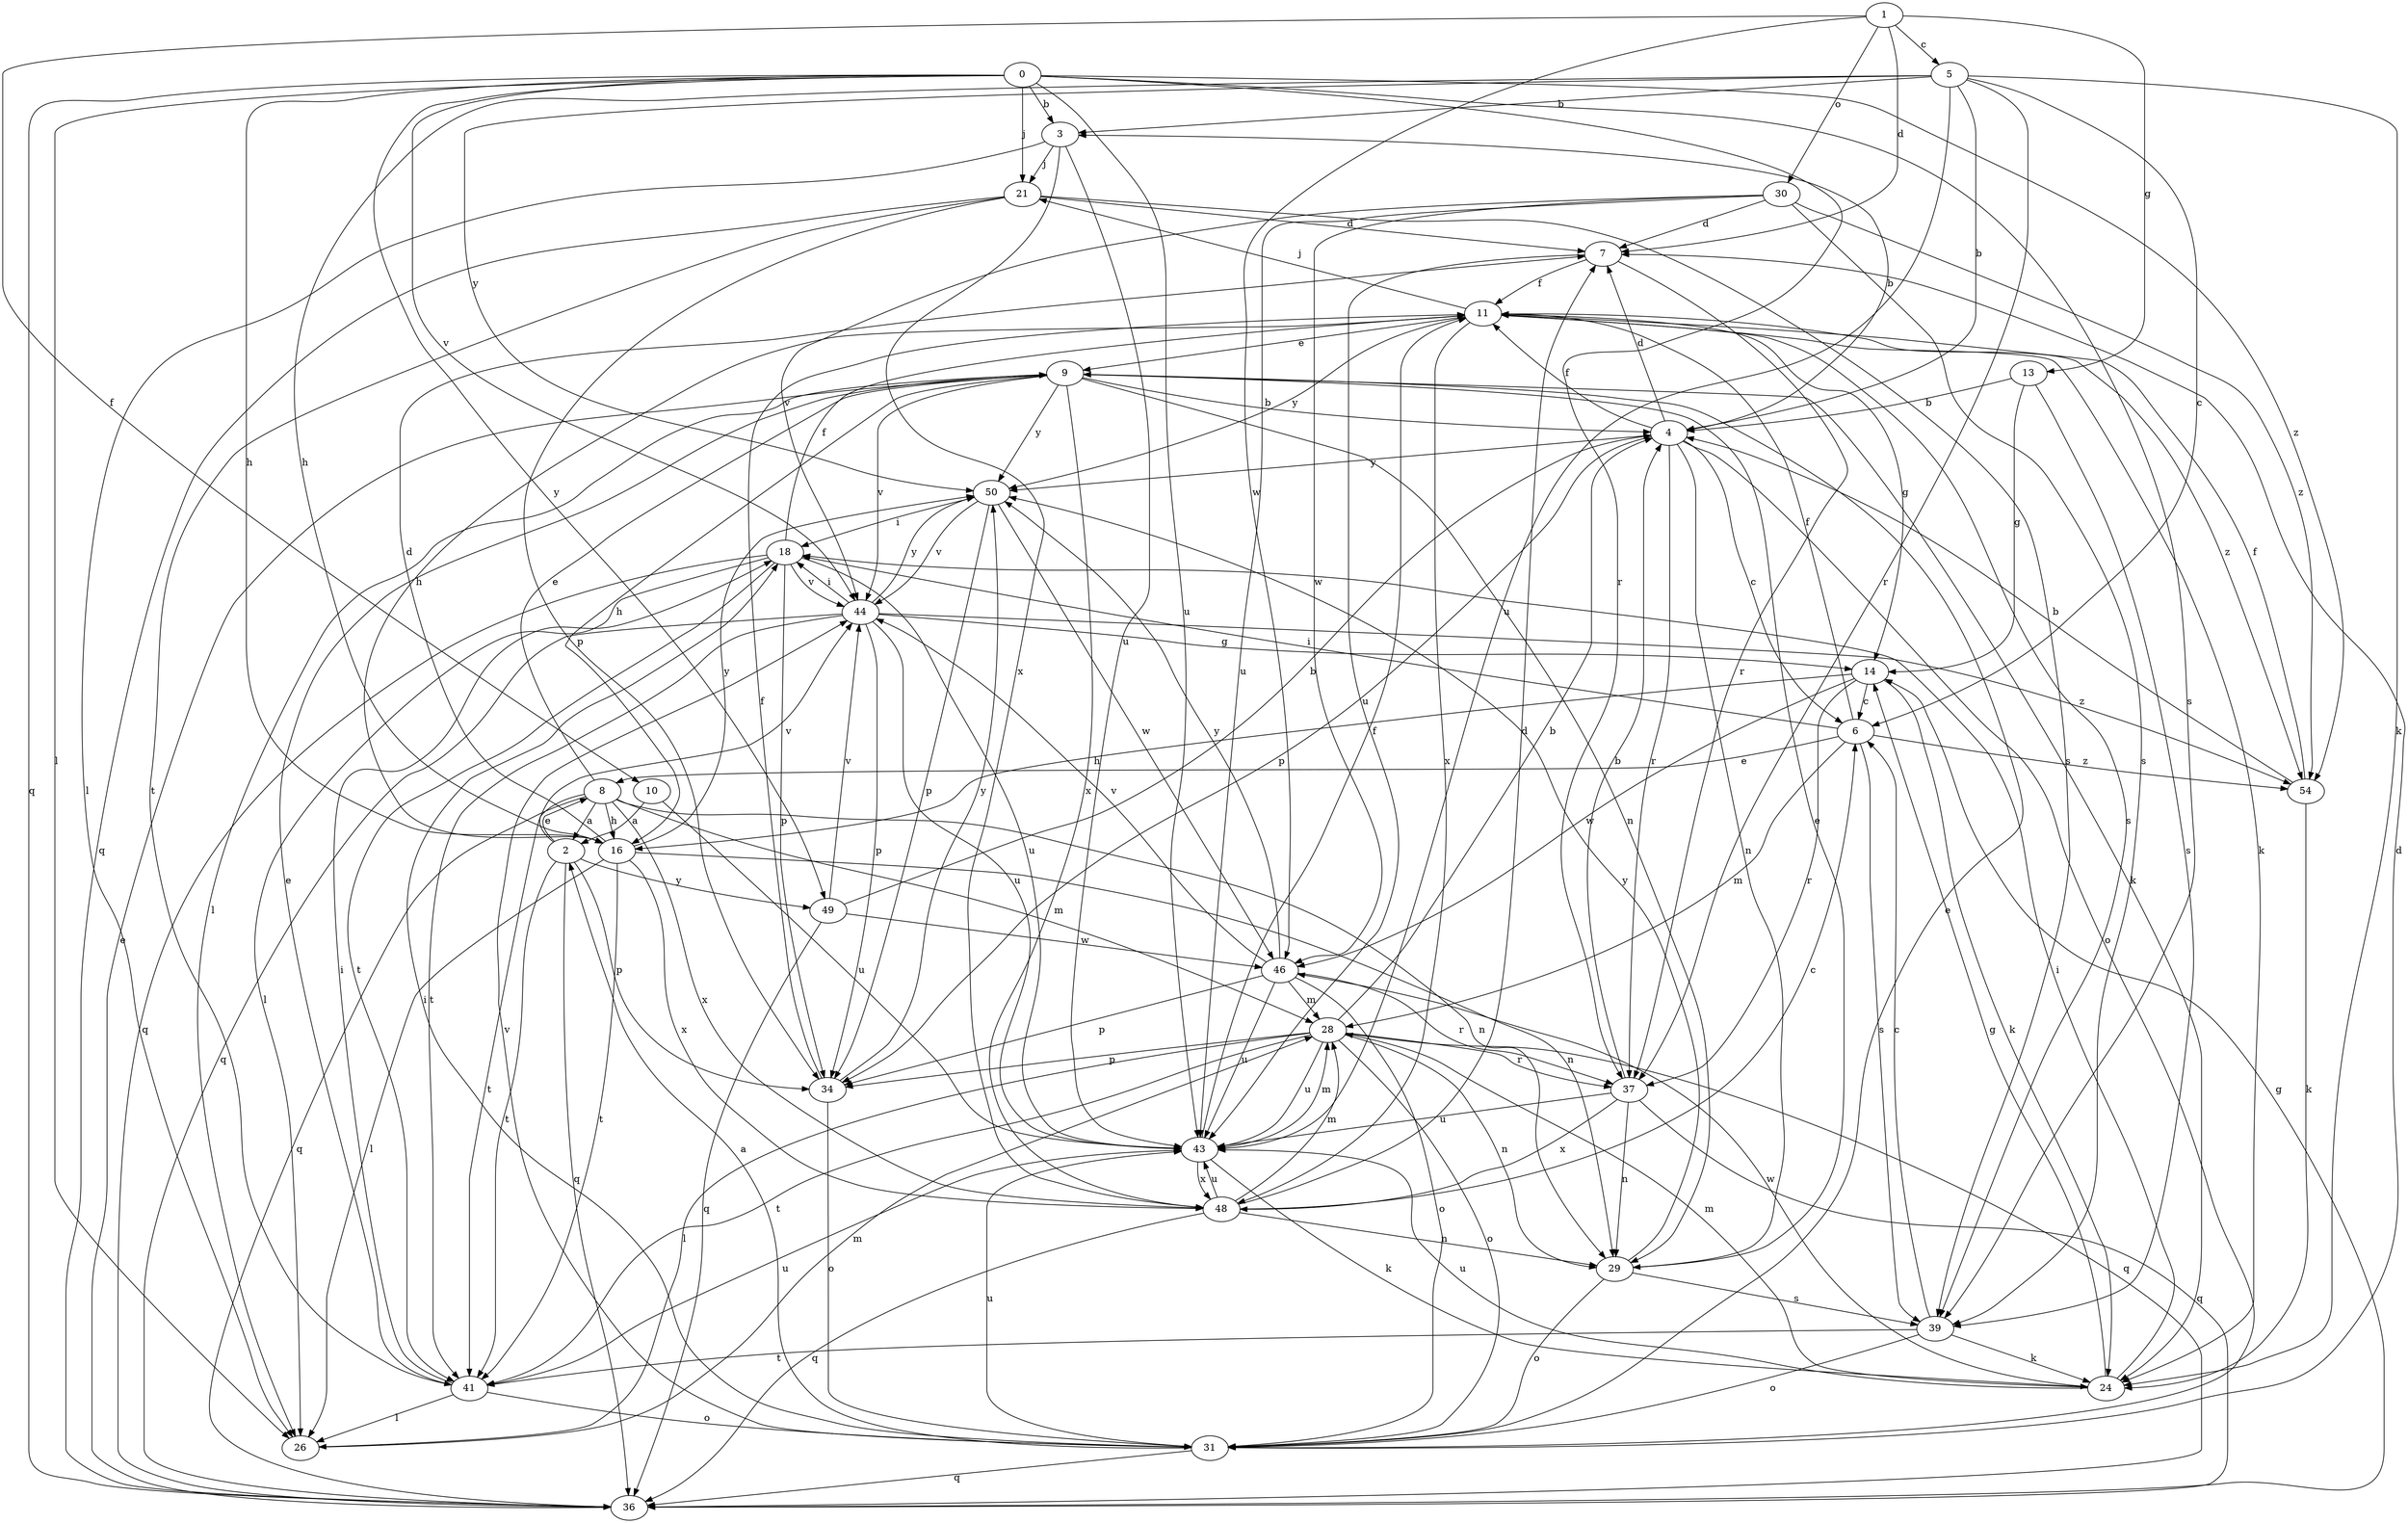 strict digraph  {
0;
1;
2;
3;
4;
5;
6;
7;
8;
9;
10;
11;
13;
14;
16;
18;
21;
24;
26;
28;
29;
30;
31;
34;
36;
37;
39;
41;
43;
44;
46;
48;
49;
50;
54;
0 -> 3  [label=b];
0 -> 16  [label=h];
0 -> 21  [label=j];
0 -> 26  [label=l];
0 -> 36  [label=q];
0 -> 37  [label=r];
0 -> 39  [label=s];
0 -> 43  [label=u];
0 -> 44  [label=v];
0 -> 49  [label=y];
0 -> 54  [label=z];
1 -> 5  [label=c];
1 -> 7  [label=d];
1 -> 10  [label=f];
1 -> 13  [label=g];
1 -> 30  [label=o];
1 -> 46  [label=w];
2 -> 8  [label=e];
2 -> 34  [label=p];
2 -> 36  [label=q];
2 -> 41  [label=t];
2 -> 44  [label=v];
2 -> 49  [label=y];
3 -> 21  [label=j];
3 -> 26  [label=l];
3 -> 43  [label=u];
3 -> 48  [label=x];
4 -> 3  [label=b];
4 -> 6  [label=c];
4 -> 7  [label=d];
4 -> 11  [label=f];
4 -> 29  [label=n];
4 -> 31  [label=o];
4 -> 34  [label=p];
4 -> 37  [label=r];
4 -> 50  [label=y];
5 -> 3  [label=b];
5 -> 4  [label=b];
5 -> 6  [label=c];
5 -> 16  [label=h];
5 -> 24  [label=k];
5 -> 37  [label=r];
5 -> 43  [label=u];
5 -> 50  [label=y];
6 -> 8  [label=e];
6 -> 11  [label=f];
6 -> 18  [label=i];
6 -> 28  [label=m];
6 -> 39  [label=s];
6 -> 54  [label=z];
7 -> 11  [label=f];
7 -> 37  [label=r];
7 -> 43  [label=u];
8 -> 2  [label=a];
8 -> 9  [label=e];
8 -> 16  [label=h];
8 -> 28  [label=m];
8 -> 29  [label=n];
8 -> 36  [label=q];
8 -> 41  [label=t];
8 -> 48  [label=x];
9 -> 4  [label=b];
9 -> 16  [label=h];
9 -> 24  [label=k];
9 -> 26  [label=l];
9 -> 29  [label=n];
9 -> 44  [label=v];
9 -> 48  [label=x];
9 -> 50  [label=y];
10 -> 2  [label=a];
10 -> 43  [label=u];
11 -> 9  [label=e];
11 -> 14  [label=g];
11 -> 16  [label=h];
11 -> 21  [label=j];
11 -> 24  [label=k];
11 -> 39  [label=s];
11 -> 48  [label=x];
11 -> 50  [label=y];
11 -> 54  [label=z];
13 -> 4  [label=b];
13 -> 14  [label=g];
13 -> 39  [label=s];
14 -> 6  [label=c];
14 -> 16  [label=h];
14 -> 24  [label=k];
14 -> 37  [label=r];
14 -> 46  [label=w];
16 -> 7  [label=d];
16 -> 26  [label=l];
16 -> 29  [label=n];
16 -> 41  [label=t];
16 -> 48  [label=x];
16 -> 50  [label=y];
18 -> 11  [label=f];
18 -> 26  [label=l];
18 -> 34  [label=p];
18 -> 36  [label=q];
18 -> 41  [label=t];
18 -> 43  [label=u];
18 -> 44  [label=v];
21 -> 7  [label=d];
21 -> 34  [label=p];
21 -> 36  [label=q];
21 -> 39  [label=s];
21 -> 41  [label=t];
24 -> 14  [label=g];
24 -> 18  [label=i];
24 -> 28  [label=m];
24 -> 43  [label=u];
24 -> 46  [label=w];
26 -> 28  [label=m];
28 -> 4  [label=b];
28 -> 26  [label=l];
28 -> 29  [label=n];
28 -> 31  [label=o];
28 -> 34  [label=p];
28 -> 36  [label=q];
28 -> 37  [label=r];
28 -> 41  [label=t];
28 -> 43  [label=u];
29 -> 9  [label=e];
29 -> 31  [label=o];
29 -> 39  [label=s];
29 -> 50  [label=y];
30 -> 7  [label=d];
30 -> 39  [label=s];
30 -> 43  [label=u];
30 -> 44  [label=v];
30 -> 46  [label=w];
30 -> 54  [label=z];
31 -> 2  [label=a];
31 -> 7  [label=d];
31 -> 9  [label=e];
31 -> 18  [label=i];
31 -> 36  [label=q];
31 -> 43  [label=u];
31 -> 44  [label=v];
34 -> 11  [label=f];
34 -> 31  [label=o];
34 -> 50  [label=y];
36 -> 9  [label=e];
36 -> 14  [label=g];
37 -> 4  [label=b];
37 -> 29  [label=n];
37 -> 36  [label=q];
37 -> 43  [label=u];
37 -> 48  [label=x];
39 -> 6  [label=c];
39 -> 24  [label=k];
39 -> 31  [label=o];
39 -> 41  [label=t];
41 -> 9  [label=e];
41 -> 18  [label=i];
41 -> 26  [label=l];
41 -> 31  [label=o];
41 -> 43  [label=u];
43 -> 11  [label=f];
43 -> 24  [label=k];
43 -> 28  [label=m];
43 -> 48  [label=x];
44 -> 14  [label=g];
44 -> 18  [label=i];
44 -> 34  [label=p];
44 -> 36  [label=q];
44 -> 41  [label=t];
44 -> 43  [label=u];
44 -> 50  [label=y];
44 -> 54  [label=z];
46 -> 28  [label=m];
46 -> 31  [label=o];
46 -> 34  [label=p];
46 -> 37  [label=r];
46 -> 43  [label=u];
46 -> 44  [label=v];
46 -> 50  [label=y];
48 -> 6  [label=c];
48 -> 7  [label=d];
48 -> 28  [label=m];
48 -> 29  [label=n];
48 -> 36  [label=q];
48 -> 43  [label=u];
49 -> 4  [label=b];
49 -> 36  [label=q];
49 -> 44  [label=v];
49 -> 46  [label=w];
50 -> 18  [label=i];
50 -> 34  [label=p];
50 -> 44  [label=v];
50 -> 46  [label=w];
54 -> 4  [label=b];
54 -> 11  [label=f];
54 -> 24  [label=k];
}

